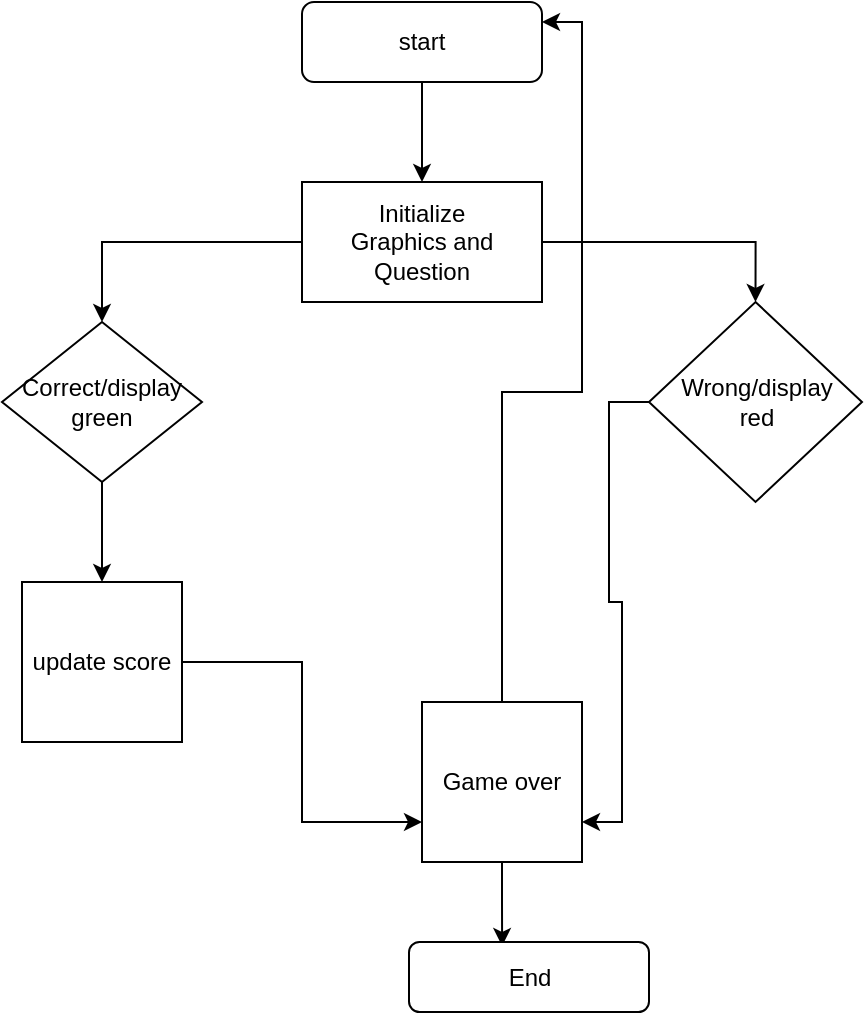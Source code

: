 <mxfile version="15.8.2" type="github">
  <diagram id="C5RBs43oDa-KdzZeNtuy" name="Page-1">
    <mxGraphModel dx="868" dy="450" grid="1" gridSize="10" guides="1" tooltips="1" connect="1" arrows="1" fold="1" page="1" pageScale="1" pageWidth="827" pageHeight="1169" math="0" shadow="0">
      <root>
        <mxCell id="WIyWlLk6GJQsqaUBKTNV-0" />
        <mxCell id="WIyWlLk6GJQsqaUBKTNV-1" parent="WIyWlLk6GJQsqaUBKTNV-0" />
        <mxCell id="TJMRBGX7hln0od3wYVoC-1" style="edgeStyle=orthogonalEdgeStyle;rounded=0;orthogonalLoop=1;jettySize=auto;html=1;exitX=0.5;exitY=1;exitDx=0;exitDy=0;entryX=0.5;entryY=0;entryDx=0;entryDy=0;" edge="1" parent="WIyWlLk6GJQsqaUBKTNV-1" source="WIyWlLk6GJQsqaUBKTNV-3" target="TJMRBGX7hln0od3wYVoC-0">
          <mxGeometry relative="1" as="geometry" />
        </mxCell>
        <mxCell id="WIyWlLk6GJQsqaUBKTNV-3" value="start&lt;br&gt;" style="rounded=1;whiteSpace=wrap;html=1;fontSize=12;glass=0;strokeWidth=1;shadow=0;" parent="WIyWlLk6GJQsqaUBKTNV-1" vertex="1">
          <mxGeometry x="200" y="80" width="120" height="40" as="geometry" />
        </mxCell>
        <mxCell id="TJMRBGX7hln0od3wYVoC-3" style="edgeStyle=orthogonalEdgeStyle;rounded=0;orthogonalLoop=1;jettySize=auto;html=1;entryX=0.5;entryY=0;entryDx=0;entryDy=0;" edge="1" parent="WIyWlLk6GJQsqaUBKTNV-1" source="TJMRBGX7hln0od3wYVoC-0" target="TJMRBGX7hln0od3wYVoC-2">
          <mxGeometry relative="1" as="geometry">
            <mxPoint x="90" y="200" as="targetPoint" />
          </mxGeometry>
        </mxCell>
        <mxCell id="TJMRBGX7hln0od3wYVoC-16" style="edgeStyle=orthogonalEdgeStyle;rounded=0;orthogonalLoop=1;jettySize=auto;html=1;entryX=0.5;entryY=0;entryDx=0;entryDy=0;" edge="1" parent="WIyWlLk6GJQsqaUBKTNV-1" source="TJMRBGX7hln0od3wYVoC-0" target="TJMRBGX7hln0od3wYVoC-5">
          <mxGeometry relative="1" as="geometry">
            <mxPoint x="420" y="220" as="targetPoint" />
          </mxGeometry>
        </mxCell>
        <mxCell id="TJMRBGX7hln0od3wYVoC-0" value="Initialize&lt;br&gt;Graphics and&lt;br&gt;Question" style="whiteSpace=wrap;html=1;" vertex="1" parent="WIyWlLk6GJQsqaUBKTNV-1">
          <mxGeometry x="200" y="170" width="120" height="60" as="geometry" />
        </mxCell>
        <mxCell id="TJMRBGX7hln0od3wYVoC-15" style="edgeStyle=orthogonalEdgeStyle;rounded=0;orthogonalLoop=1;jettySize=auto;html=1;entryX=0.5;entryY=0;entryDx=0;entryDy=0;" edge="1" parent="WIyWlLk6GJQsqaUBKTNV-1" source="TJMRBGX7hln0od3wYVoC-2" target="TJMRBGX7hln0od3wYVoC-6">
          <mxGeometry relative="1" as="geometry" />
        </mxCell>
        <mxCell id="TJMRBGX7hln0od3wYVoC-2" value="Correct/display&lt;br&gt;green" style="rhombus;whiteSpace=wrap;html=1;" vertex="1" parent="WIyWlLk6GJQsqaUBKTNV-1">
          <mxGeometry x="50" y="240" width="100" height="80" as="geometry" />
        </mxCell>
        <mxCell id="TJMRBGX7hln0od3wYVoC-19" style="edgeStyle=orthogonalEdgeStyle;rounded=0;orthogonalLoop=1;jettySize=auto;html=1;entryX=1;entryY=0.75;entryDx=0;entryDy=0;" edge="1" parent="WIyWlLk6GJQsqaUBKTNV-1" source="TJMRBGX7hln0od3wYVoC-5" target="TJMRBGX7hln0od3wYVoC-7">
          <mxGeometry relative="1" as="geometry" />
        </mxCell>
        <mxCell id="TJMRBGX7hln0od3wYVoC-5" value="Wrong/display&lt;br&gt;red" style="rhombus;whiteSpace=wrap;html=1;" vertex="1" parent="WIyWlLk6GJQsqaUBKTNV-1">
          <mxGeometry x="373.5" y="230" width="106.5" height="100" as="geometry" />
        </mxCell>
        <mxCell id="TJMRBGX7hln0od3wYVoC-14" style="edgeStyle=orthogonalEdgeStyle;rounded=0;orthogonalLoop=1;jettySize=auto;html=1;entryX=0;entryY=0.75;entryDx=0;entryDy=0;" edge="1" parent="WIyWlLk6GJQsqaUBKTNV-1" source="TJMRBGX7hln0od3wYVoC-6" target="TJMRBGX7hln0od3wYVoC-7">
          <mxGeometry relative="1" as="geometry" />
        </mxCell>
        <mxCell id="TJMRBGX7hln0od3wYVoC-6" value="update score" style="whiteSpace=wrap;html=1;aspect=fixed;" vertex="1" parent="WIyWlLk6GJQsqaUBKTNV-1">
          <mxGeometry x="60" y="370" width="80" height="80" as="geometry" />
        </mxCell>
        <mxCell id="TJMRBGX7hln0od3wYVoC-13" style="edgeStyle=orthogonalEdgeStyle;rounded=0;orthogonalLoop=1;jettySize=auto;html=1;entryX=0.388;entryY=0.057;entryDx=0;entryDy=0;entryPerimeter=0;" edge="1" parent="WIyWlLk6GJQsqaUBKTNV-1" source="TJMRBGX7hln0od3wYVoC-7" target="TJMRBGX7hln0od3wYVoC-8">
          <mxGeometry relative="1" as="geometry" />
        </mxCell>
        <mxCell id="TJMRBGX7hln0od3wYVoC-18" style="edgeStyle=orthogonalEdgeStyle;rounded=0;orthogonalLoop=1;jettySize=auto;html=1;entryX=1;entryY=0.25;entryDx=0;entryDy=0;" edge="1" parent="WIyWlLk6GJQsqaUBKTNV-1" source="TJMRBGX7hln0od3wYVoC-7" target="WIyWlLk6GJQsqaUBKTNV-3">
          <mxGeometry relative="1" as="geometry">
            <mxPoint x="490" y="90" as="targetPoint" />
          </mxGeometry>
        </mxCell>
        <mxCell id="TJMRBGX7hln0od3wYVoC-7" value="Game over" style="whiteSpace=wrap;html=1;aspect=fixed;" vertex="1" parent="WIyWlLk6GJQsqaUBKTNV-1">
          <mxGeometry x="260" y="430" width="80" height="80" as="geometry" />
        </mxCell>
        <mxCell id="TJMRBGX7hln0od3wYVoC-8" value="End" style="rounded=1;whiteSpace=wrap;html=1;" vertex="1" parent="WIyWlLk6GJQsqaUBKTNV-1">
          <mxGeometry x="253.5" y="550" width="120" height="35" as="geometry" />
        </mxCell>
      </root>
    </mxGraphModel>
  </diagram>
</mxfile>
